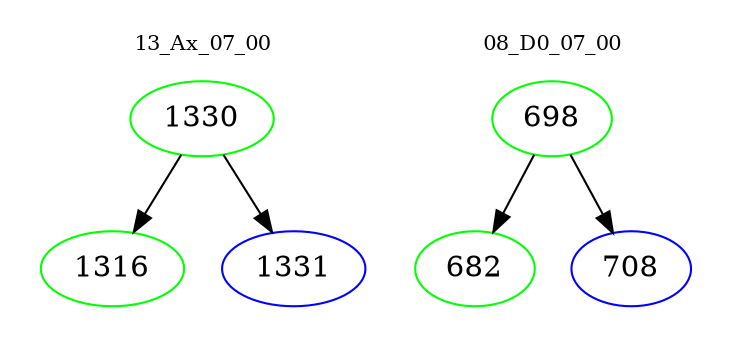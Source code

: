 digraph{
subgraph cluster_0 {
color = white
label = "13_Ax_07_00";
fontsize=10;
T0_1330 [label="1330", color="green"]
T0_1330 -> T0_1316 [color="black"]
T0_1316 [label="1316", color="green"]
T0_1330 -> T0_1331 [color="black"]
T0_1331 [label="1331", color="blue"]
}
subgraph cluster_1 {
color = white
label = "08_D0_07_00";
fontsize=10;
T1_698 [label="698", color="green"]
T1_698 -> T1_682 [color="black"]
T1_682 [label="682", color="green"]
T1_698 -> T1_708 [color="black"]
T1_708 [label="708", color="blue"]
}
}
